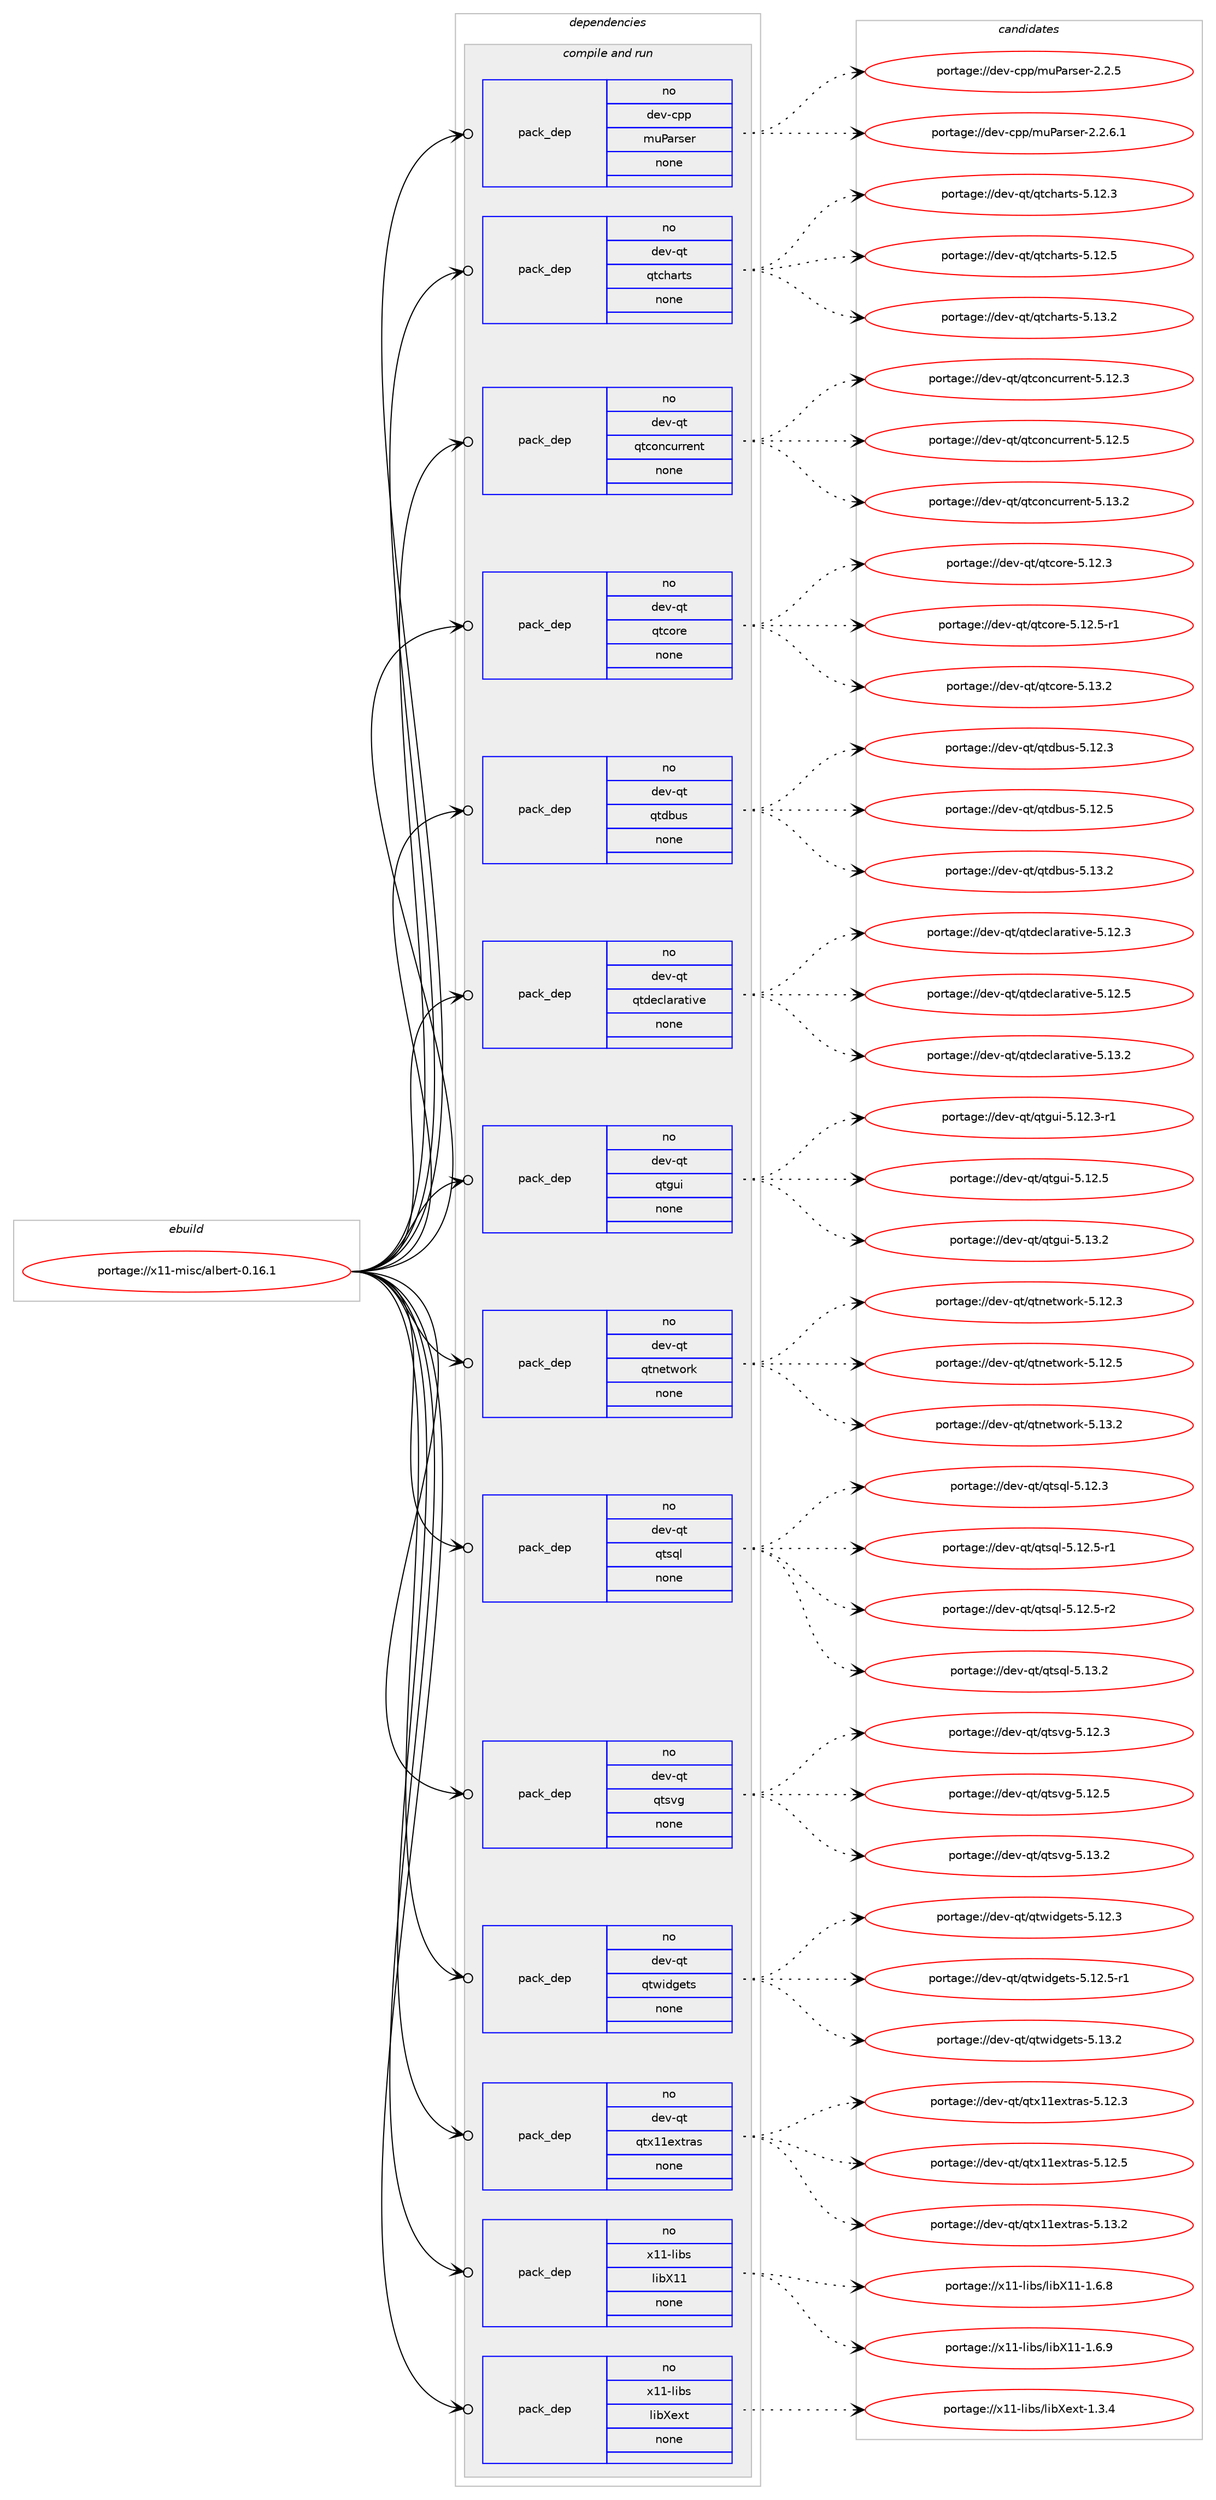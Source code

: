 digraph prolog {

# *************
# Graph options
# *************

newrank=true;
concentrate=true;
compound=true;
graph [rankdir=LR,fontname=Helvetica,fontsize=10,ranksep=1.5];#, ranksep=2.5, nodesep=0.2];
edge  [arrowhead=vee];
node  [fontname=Helvetica,fontsize=10];

# **********
# The ebuild
# **********

subgraph cluster_leftcol {
color=gray;
rank=same;
label=<<i>ebuild</i>>;
id [label="portage://x11-misc/albert-0.16.1", color=red, width=4, href="../x11-misc/albert-0.16.1.svg"];
}

# ****************
# The dependencies
# ****************

subgraph cluster_midcol {
color=gray;
label=<<i>dependencies</i>>;
subgraph cluster_compile {
fillcolor="#eeeeee";
style=filled;
label=<<i>compile</i>>;
}
subgraph cluster_compileandrun {
fillcolor="#eeeeee";
style=filled;
label=<<i>compile and run</i>>;
subgraph pack335382 {
dependency451776 [label=<<TABLE BORDER="0" CELLBORDER="1" CELLSPACING="0" CELLPADDING="4" WIDTH="220"><TR><TD ROWSPAN="6" CELLPADDING="30">pack_dep</TD></TR><TR><TD WIDTH="110">no</TD></TR><TR><TD>dev-cpp</TD></TR><TR><TD>muParser</TD></TR><TR><TD>none</TD></TR><TR><TD></TD></TR></TABLE>>, shape=none, color=blue];
}
id:e -> dependency451776:w [weight=20,style="solid",arrowhead="odotvee"];
subgraph pack335383 {
dependency451777 [label=<<TABLE BORDER="0" CELLBORDER="1" CELLSPACING="0" CELLPADDING="4" WIDTH="220"><TR><TD ROWSPAN="6" CELLPADDING="30">pack_dep</TD></TR><TR><TD WIDTH="110">no</TD></TR><TR><TD>dev-qt</TD></TR><TR><TD>qtcharts</TD></TR><TR><TD>none</TD></TR><TR><TD></TD></TR></TABLE>>, shape=none, color=blue];
}
id:e -> dependency451777:w [weight=20,style="solid",arrowhead="odotvee"];
subgraph pack335384 {
dependency451778 [label=<<TABLE BORDER="0" CELLBORDER="1" CELLSPACING="0" CELLPADDING="4" WIDTH="220"><TR><TD ROWSPAN="6" CELLPADDING="30">pack_dep</TD></TR><TR><TD WIDTH="110">no</TD></TR><TR><TD>dev-qt</TD></TR><TR><TD>qtconcurrent</TD></TR><TR><TD>none</TD></TR><TR><TD></TD></TR></TABLE>>, shape=none, color=blue];
}
id:e -> dependency451778:w [weight=20,style="solid",arrowhead="odotvee"];
subgraph pack335385 {
dependency451779 [label=<<TABLE BORDER="0" CELLBORDER="1" CELLSPACING="0" CELLPADDING="4" WIDTH="220"><TR><TD ROWSPAN="6" CELLPADDING="30">pack_dep</TD></TR><TR><TD WIDTH="110">no</TD></TR><TR><TD>dev-qt</TD></TR><TR><TD>qtcore</TD></TR><TR><TD>none</TD></TR><TR><TD></TD></TR></TABLE>>, shape=none, color=blue];
}
id:e -> dependency451779:w [weight=20,style="solid",arrowhead="odotvee"];
subgraph pack335386 {
dependency451780 [label=<<TABLE BORDER="0" CELLBORDER="1" CELLSPACING="0" CELLPADDING="4" WIDTH="220"><TR><TD ROWSPAN="6" CELLPADDING="30">pack_dep</TD></TR><TR><TD WIDTH="110">no</TD></TR><TR><TD>dev-qt</TD></TR><TR><TD>qtdbus</TD></TR><TR><TD>none</TD></TR><TR><TD></TD></TR></TABLE>>, shape=none, color=blue];
}
id:e -> dependency451780:w [weight=20,style="solid",arrowhead="odotvee"];
subgraph pack335387 {
dependency451781 [label=<<TABLE BORDER="0" CELLBORDER="1" CELLSPACING="0" CELLPADDING="4" WIDTH="220"><TR><TD ROWSPAN="6" CELLPADDING="30">pack_dep</TD></TR><TR><TD WIDTH="110">no</TD></TR><TR><TD>dev-qt</TD></TR><TR><TD>qtdeclarative</TD></TR><TR><TD>none</TD></TR><TR><TD></TD></TR></TABLE>>, shape=none, color=blue];
}
id:e -> dependency451781:w [weight=20,style="solid",arrowhead="odotvee"];
subgraph pack335388 {
dependency451782 [label=<<TABLE BORDER="0" CELLBORDER="1" CELLSPACING="0" CELLPADDING="4" WIDTH="220"><TR><TD ROWSPAN="6" CELLPADDING="30">pack_dep</TD></TR><TR><TD WIDTH="110">no</TD></TR><TR><TD>dev-qt</TD></TR><TR><TD>qtgui</TD></TR><TR><TD>none</TD></TR><TR><TD></TD></TR></TABLE>>, shape=none, color=blue];
}
id:e -> dependency451782:w [weight=20,style="solid",arrowhead="odotvee"];
subgraph pack335389 {
dependency451783 [label=<<TABLE BORDER="0" CELLBORDER="1" CELLSPACING="0" CELLPADDING="4" WIDTH="220"><TR><TD ROWSPAN="6" CELLPADDING="30">pack_dep</TD></TR><TR><TD WIDTH="110">no</TD></TR><TR><TD>dev-qt</TD></TR><TR><TD>qtnetwork</TD></TR><TR><TD>none</TD></TR><TR><TD></TD></TR></TABLE>>, shape=none, color=blue];
}
id:e -> dependency451783:w [weight=20,style="solid",arrowhead="odotvee"];
subgraph pack335390 {
dependency451784 [label=<<TABLE BORDER="0" CELLBORDER="1" CELLSPACING="0" CELLPADDING="4" WIDTH="220"><TR><TD ROWSPAN="6" CELLPADDING="30">pack_dep</TD></TR><TR><TD WIDTH="110">no</TD></TR><TR><TD>dev-qt</TD></TR><TR><TD>qtsql</TD></TR><TR><TD>none</TD></TR><TR><TD></TD></TR></TABLE>>, shape=none, color=blue];
}
id:e -> dependency451784:w [weight=20,style="solid",arrowhead="odotvee"];
subgraph pack335391 {
dependency451785 [label=<<TABLE BORDER="0" CELLBORDER="1" CELLSPACING="0" CELLPADDING="4" WIDTH="220"><TR><TD ROWSPAN="6" CELLPADDING="30">pack_dep</TD></TR><TR><TD WIDTH="110">no</TD></TR><TR><TD>dev-qt</TD></TR><TR><TD>qtsvg</TD></TR><TR><TD>none</TD></TR><TR><TD></TD></TR></TABLE>>, shape=none, color=blue];
}
id:e -> dependency451785:w [weight=20,style="solid",arrowhead="odotvee"];
subgraph pack335392 {
dependency451786 [label=<<TABLE BORDER="0" CELLBORDER="1" CELLSPACING="0" CELLPADDING="4" WIDTH="220"><TR><TD ROWSPAN="6" CELLPADDING="30">pack_dep</TD></TR><TR><TD WIDTH="110">no</TD></TR><TR><TD>dev-qt</TD></TR><TR><TD>qtwidgets</TD></TR><TR><TD>none</TD></TR><TR><TD></TD></TR></TABLE>>, shape=none, color=blue];
}
id:e -> dependency451786:w [weight=20,style="solid",arrowhead="odotvee"];
subgraph pack335393 {
dependency451787 [label=<<TABLE BORDER="0" CELLBORDER="1" CELLSPACING="0" CELLPADDING="4" WIDTH="220"><TR><TD ROWSPAN="6" CELLPADDING="30">pack_dep</TD></TR><TR><TD WIDTH="110">no</TD></TR><TR><TD>dev-qt</TD></TR><TR><TD>qtx11extras</TD></TR><TR><TD>none</TD></TR><TR><TD></TD></TR></TABLE>>, shape=none, color=blue];
}
id:e -> dependency451787:w [weight=20,style="solid",arrowhead="odotvee"];
subgraph pack335394 {
dependency451788 [label=<<TABLE BORDER="0" CELLBORDER="1" CELLSPACING="0" CELLPADDING="4" WIDTH="220"><TR><TD ROWSPAN="6" CELLPADDING="30">pack_dep</TD></TR><TR><TD WIDTH="110">no</TD></TR><TR><TD>x11-libs</TD></TR><TR><TD>libX11</TD></TR><TR><TD>none</TD></TR><TR><TD></TD></TR></TABLE>>, shape=none, color=blue];
}
id:e -> dependency451788:w [weight=20,style="solid",arrowhead="odotvee"];
subgraph pack335395 {
dependency451789 [label=<<TABLE BORDER="0" CELLBORDER="1" CELLSPACING="0" CELLPADDING="4" WIDTH="220"><TR><TD ROWSPAN="6" CELLPADDING="30">pack_dep</TD></TR><TR><TD WIDTH="110">no</TD></TR><TR><TD>x11-libs</TD></TR><TR><TD>libXext</TD></TR><TR><TD>none</TD></TR><TR><TD></TD></TR></TABLE>>, shape=none, color=blue];
}
id:e -> dependency451789:w [weight=20,style="solid",arrowhead="odotvee"];
}
subgraph cluster_run {
fillcolor="#eeeeee";
style=filled;
label=<<i>run</i>>;
}
}

# **************
# The candidates
# **************

subgraph cluster_choices {
rank=same;
color=gray;
label=<<i>candidates</i>>;

subgraph choice335382 {
color=black;
nodesep=1;
choiceportage1001011184599112112471091178097114115101114455046504653 [label="portage://dev-cpp/muParser-2.2.5", color=red, width=4,href="../dev-cpp/muParser-2.2.5.svg"];
choiceportage10010111845991121124710911780971141151011144550465046544649 [label="portage://dev-cpp/muParser-2.2.6.1", color=red, width=4,href="../dev-cpp/muParser-2.2.6.1.svg"];
dependency451776:e -> choiceportage1001011184599112112471091178097114115101114455046504653:w [style=dotted,weight="100"];
dependency451776:e -> choiceportage10010111845991121124710911780971141151011144550465046544649:w [style=dotted,weight="100"];
}
subgraph choice335383 {
color=black;
nodesep=1;
choiceportage1001011184511311647113116991049711411611545534649504651 [label="portage://dev-qt/qtcharts-5.12.3", color=red, width=4,href="../dev-qt/qtcharts-5.12.3.svg"];
choiceportage1001011184511311647113116991049711411611545534649504653 [label="portage://dev-qt/qtcharts-5.12.5", color=red, width=4,href="../dev-qt/qtcharts-5.12.5.svg"];
choiceportage1001011184511311647113116991049711411611545534649514650 [label="portage://dev-qt/qtcharts-5.13.2", color=red, width=4,href="../dev-qt/qtcharts-5.13.2.svg"];
dependency451777:e -> choiceportage1001011184511311647113116991049711411611545534649504651:w [style=dotted,weight="100"];
dependency451777:e -> choiceportage1001011184511311647113116991049711411611545534649504653:w [style=dotted,weight="100"];
dependency451777:e -> choiceportage1001011184511311647113116991049711411611545534649514650:w [style=dotted,weight="100"];
}
subgraph choice335384 {
color=black;
nodesep=1;
choiceportage1001011184511311647113116991111109911711411410111011645534649504651 [label="portage://dev-qt/qtconcurrent-5.12.3", color=red, width=4,href="../dev-qt/qtconcurrent-5.12.3.svg"];
choiceportage1001011184511311647113116991111109911711411410111011645534649504653 [label="portage://dev-qt/qtconcurrent-5.12.5", color=red, width=4,href="../dev-qt/qtconcurrent-5.12.5.svg"];
choiceportage1001011184511311647113116991111109911711411410111011645534649514650 [label="portage://dev-qt/qtconcurrent-5.13.2", color=red, width=4,href="../dev-qt/qtconcurrent-5.13.2.svg"];
dependency451778:e -> choiceportage1001011184511311647113116991111109911711411410111011645534649504651:w [style=dotted,weight="100"];
dependency451778:e -> choiceportage1001011184511311647113116991111109911711411410111011645534649504653:w [style=dotted,weight="100"];
dependency451778:e -> choiceportage1001011184511311647113116991111109911711411410111011645534649514650:w [style=dotted,weight="100"];
}
subgraph choice335385 {
color=black;
nodesep=1;
choiceportage10010111845113116471131169911111410145534649504651 [label="portage://dev-qt/qtcore-5.12.3", color=red, width=4,href="../dev-qt/qtcore-5.12.3.svg"];
choiceportage100101118451131164711311699111114101455346495046534511449 [label="portage://dev-qt/qtcore-5.12.5-r1", color=red, width=4,href="../dev-qt/qtcore-5.12.5-r1.svg"];
choiceportage10010111845113116471131169911111410145534649514650 [label="portage://dev-qt/qtcore-5.13.2", color=red, width=4,href="../dev-qt/qtcore-5.13.2.svg"];
dependency451779:e -> choiceportage10010111845113116471131169911111410145534649504651:w [style=dotted,weight="100"];
dependency451779:e -> choiceportage100101118451131164711311699111114101455346495046534511449:w [style=dotted,weight="100"];
dependency451779:e -> choiceportage10010111845113116471131169911111410145534649514650:w [style=dotted,weight="100"];
}
subgraph choice335386 {
color=black;
nodesep=1;
choiceportage10010111845113116471131161009811711545534649504651 [label="portage://dev-qt/qtdbus-5.12.3", color=red, width=4,href="../dev-qt/qtdbus-5.12.3.svg"];
choiceportage10010111845113116471131161009811711545534649504653 [label="portage://dev-qt/qtdbus-5.12.5", color=red, width=4,href="../dev-qt/qtdbus-5.12.5.svg"];
choiceportage10010111845113116471131161009811711545534649514650 [label="portage://dev-qt/qtdbus-5.13.2", color=red, width=4,href="../dev-qt/qtdbus-5.13.2.svg"];
dependency451780:e -> choiceportage10010111845113116471131161009811711545534649504651:w [style=dotted,weight="100"];
dependency451780:e -> choiceportage10010111845113116471131161009811711545534649504653:w [style=dotted,weight="100"];
dependency451780:e -> choiceportage10010111845113116471131161009811711545534649514650:w [style=dotted,weight="100"];
}
subgraph choice335387 {
color=black;
nodesep=1;
choiceportage100101118451131164711311610010199108971149711610511810145534649504651 [label="portage://dev-qt/qtdeclarative-5.12.3", color=red, width=4,href="../dev-qt/qtdeclarative-5.12.3.svg"];
choiceportage100101118451131164711311610010199108971149711610511810145534649504653 [label="portage://dev-qt/qtdeclarative-5.12.5", color=red, width=4,href="../dev-qt/qtdeclarative-5.12.5.svg"];
choiceportage100101118451131164711311610010199108971149711610511810145534649514650 [label="portage://dev-qt/qtdeclarative-5.13.2", color=red, width=4,href="../dev-qt/qtdeclarative-5.13.2.svg"];
dependency451781:e -> choiceportage100101118451131164711311610010199108971149711610511810145534649504651:w [style=dotted,weight="100"];
dependency451781:e -> choiceportage100101118451131164711311610010199108971149711610511810145534649504653:w [style=dotted,weight="100"];
dependency451781:e -> choiceportage100101118451131164711311610010199108971149711610511810145534649514650:w [style=dotted,weight="100"];
}
subgraph choice335388 {
color=black;
nodesep=1;
choiceportage1001011184511311647113116103117105455346495046514511449 [label="portage://dev-qt/qtgui-5.12.3-r1", color=red, width=4,href="../dev-qt/qtgui-5.12.3-r1.svg"];
choiceportage100101118451131164711311610311710545534649504653 [label="portage://dev-qt/qtgui-5.12.5", color=red, width=4,href="../dev-qt/qtgui-5.12.5.svg"];
choiceportage100101118451131164711311610311710545534649514650 [label="portage://dev-qt/qtgui-5.13.2", color=red, width=4,href="../dev-qt/qtgui-5.13.2.svg"];
dependency451782:e -> choiceportage1001011184511311647113116103117105455346495046514511449:w [style=dotted,weight="100"];
dependency451782:e -> choiceportage100101118451131164711311610311710545534649504653:w [style=dotted,weight="100"];
dependency451782:e -> choiceportage100101118451131164711311610311710545534649514650:w [style=dotted,weight="100"];
}
subgraph choice335389 {
color=black;
nodesep=1;
choiceportage100101118451131164711311611010111611911111410745534649504651 [label="portage://dev-qt/qtnetwork-5.12.3", color=red, width=4,href="../dev-qt/qtnetwork-5.12.3.svg"];
choiceportage100101118451131164711311611010111611911111410745534649504653 [label="portage://dev-qt/qtnetwork-5.12.5", color=red, width=4,href="../dev-qt/qtnetwork-5.12.5.svg"];
choiceportage100101118451131164711311611010111611911111410745534649514650 [label="portage://dev-qt/qtnetwork-5.13.2", color=red, width=4,href="../dev-qt/qtnetwork-5.13.2.svg"];
dependency451783:e -> choiceportage100101118451131164711311611010111611911111410745534649504651:w [style=dotted,weight="100"];
dependency451783:e -> choiceportage100101118451131164711311611010111611911111410745534649504653:w [style=dotted,weight="100"];
dependency451783:e -> choiceportage100101118451131164711311611010111611911111410745534649514650:w [style=dotted,weight="100"];
}
subgraph choice335390 {
color=black;
nodesep=1;
choiceportage100101118451131164711311611511310845534649504651 [label="portage://dev-qt/qtsql-5.12.3", color=red, width=4,href="../dev-qt/qtsql-5.12.3.svg"];
choiceportage1001011184511311647113116115113108455346495046534511449 [label="portage://dev-qt/qtsql-5.12.5-r1", color=red, width=4,href="../dev-qt/qtsql-5.12.5-r1.svg"];
choiceportage1001011184511311647113116115113108455346495046534511450 [label="portage://dev-qt/qtsql-5.12.5-r2", color=red, width=4,href="../dev-qt/qtsql-5.12.5-r2.svg"];
choiceportage100101118451131164711311611511310845534649514650 [label="portage://dev-qt/qtsql-5.13.2", color=red, width=4,href="../dev-qt/qtsql-5.13.2.svg"];
dependency451784:e -> choiceportage100101118451131164711311611511310845534649504651:w [style=dotted,weight="100"];
dependency451784:e -> choiceportage1001011184511311647113116115113108455346495046534511449:w [style=dotted,weight="100"];
dependency451784:e -> choiceportage1001011184511311647113116115113108455346495046534511450:w [style=dotted,weight="100"];
dependency451784:e -> choiceportage100101118451131164711311611511310845534649514650:w [style=dotted,weight="100"];
}
subgraph choice335391 {
color=black;
nodesep=1;
choiceportage100101118451131164711311611511810345534649504651 [label="portage://dev-qt/qtsvg-5.12.3", color=red, width=4,href="../dev-qt/qtsvg-5.12.3.svg"];
choiceportage100101118451131164711311611511810345534649504653 [label="portage://dev-qt/qtsvg-5.12.5", color=red, width=4,href="../dev-qt/qtsvg-5.12.5.svg"];
choiceportage100101118451131164711311611511810345534649514650 [label="portage://dev-qt/qtsvg-5.13.2", color=red, width=4,href="../dev-qt/qtsvg-5.13.2.svg"];
dependency451785:e -> choiceportage100101118451131164711311611511810345534649504651:w [style=dotted,weight="100"];
dependency451785:e -> choiceportage100101118451131164711311611511810345534649504653:w [style=dotted,weight="100"];
dependency451785:e -> choiceportage100101118451131164711311611511810345534649514650:w [style=dotted,weight="100"];
}
subgraph choice335392 {
color=black;
nodesep=1;
choiceportage100101118451131164711311611910510010310111611545534649504651 [label="portage://dev-qt/qtwidgets-5.12.3", color=red, width=4,href="../dev-qt/qtwidgets-5.12.3.svg"];
choiceportage1001011184511311647113116119105100103101116115455346495046534511449 [label="portage://dev-qt/qtwidgets-5.12.5-r1", color=red, width=4,href="../dev-qt/qtwidgets-5.12.5-r1.svg"];
choiceportage100101118451131164711311611910510010310111611545534649514650 [label="portage://dev-qt/qtwidgets-5.13.2", color=red, width=4,href="../dev-qt/qtwidgets-5.13.2.svg"];
dependency451786:e -> choiceportage100101118451131164711311611910510010310111611545534649504651:w [style=dotted,weight="100"];
dependency451786:e -> choiceportage1001011184511311647113116119105100103101116115455346495046534511449:w [style=dotted,weight="100"];
dependency451786:e -> choiceportage100101118451131164711311611910510010310111611545534649514650:w [style=dotted,weight="100"];
}
subgraph choice335393 {
color=black;
nodesep=1;
choiceportage100101118451131164711311612049491011201161149711545534649504651 [label="portage://dev-qt/qtx11extras-5.12.3", color=red, width=4,href="../dev-qt/qtx11extras-5.12.3.svg"];
choiceportage100101118451131164711311612049491011201161149711545534649504653 [label="portage://dev-qt/qtx11extras-5.12.5", color=red, width=4,href="../dev-qt/qtx11extras-5.12.5.svg"];
choiceportage100101118451131164711311612049491011201161149711545534649514650 [label="portage://dev-qt/qtx11extras-5.13.2", color=red, width=4,href="../dev-qt/qtx11extras-5.13.2.svg"];
dependency451787:e -> choiceportage100101118451131164711311612049491011201161149711545534649504651:w [style=dotted,weight="100"];
dependency451787:e -> choiceportage100101118451131164711311612049491011201161149711545534649504653:w [style=dotted,weight="100"];
dependency451787:e -> choiceportage100101118451131164711311612049491011201161149711545534649514650:w [style=dotted,weight="100"];
}
subgraph choice335394 {
color=black;
nodesep=1;
choiceportage120494945108105981154710810598884949454946544656 [label="portage://x11-libs/libX11-1.6.8", color=red, width=4,href="../x11-libs/libX11-1.6.8.svg"];
choiceportage120494945108105981154710810598884949454946544657 [label="portage://x11-libs/libX11-1.6.9", color=red, width=4,href="../x11-libs/libX11-1.6.9.svg"];
dependency451788:e -> choiceportage120494945108105981154710810598884949454946544656:w [style=dotted,weight="100"];
dependency451788:e -> choiceportage120494945108105981154710810598884949454946544657:w [style=dotted,weight="100"];
}
subgraph choice335395 {
color=black;
nodesep=1;
choiceportage12049494510810598115471081059888101120116454946514652 [label="portage://x11-libs/libXext-1.3.4", color=red, width=4,href="../x11-libs/libXext-1.3.4.svg"];
dependency451789:e -> choiceportage12049494510810598115471081059888101120116454946514652:w [style=dotted,weight="100"];
}
}

}
